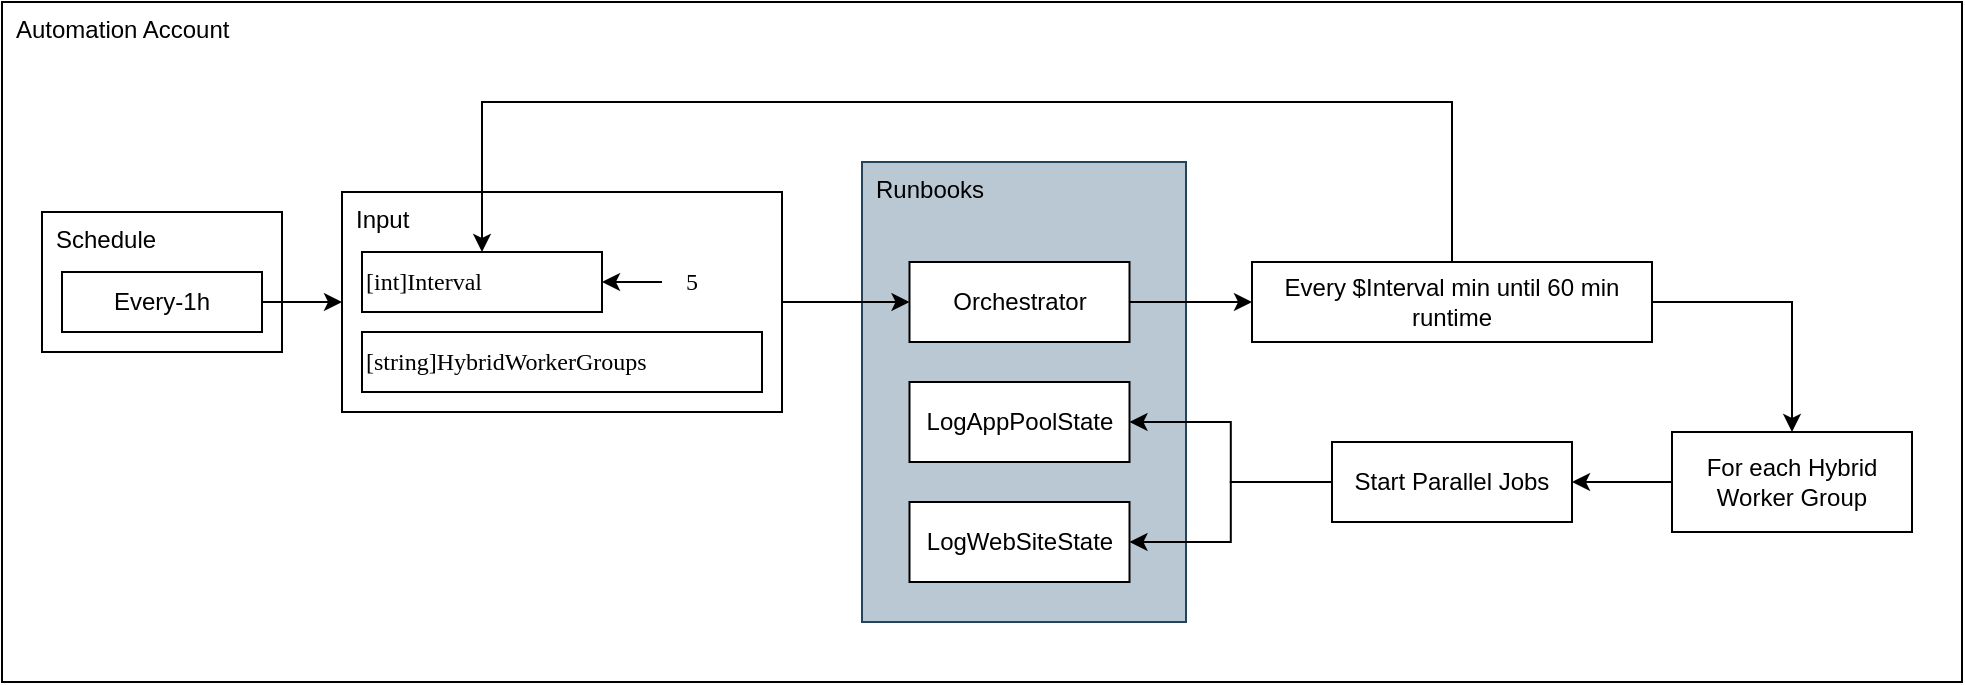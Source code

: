 <mxfile version="15.1.3" type="device"><diagram id="WzLWljx7sDBiktijmqXJ" name="Page-1"><mxGraphModel dx="1086" dy="806" grid="1" gridSize="10" guides="1" tooltips="1" connect="1" arrows="1" fold="1" page="1" pageScale="1" pageWidth="850" pageHeight="1100" math="0" shadow="0"><root><mxCell id="0"/><mxCell id="1" parent="0"/><mxCell id="FcM90PaS8RoJ7twMKgXQ-6" value="Automation Account" style="rounded=0;whiteSpace=wrap;html=1;align=left;verticalAlign=top;spacingLeft=5;" vertex="1" parent="1"><mxGeometry x="20" y="60" width="980" height="340" as="geometry"/></mxCell><mxCell id="FcM90PaS8RoJ7twMKgXQ-2" value="Runbooks" style="rounded=0;whiteSpace=wrap;html=1;align=left;verticalAlign=top;spacingLeft=5;fillColor=#bac8d3;strokeColor=#23445d;" vertex="1" parent="1"><mxGeometry x="450" y="140" width="162" height="230" as="geometry"/></mxCell><mxCell id="FcM90PaS8RoJ7twMKgXQ-11" style="edgeStyle=orthogonalEdgeStyle;rounded=0;orthogonalLoop=1;jettySize=auto;html=1;" edge="1" parent="1" source="FcM90PaS8RoJ7twMKgXQ-3" target="FcM90PaS8RoJ7twMKgXQ-10"><mxGeometry relative="1" as="geometry"/></mxCell><mxCell id="FcM90PaS8RoJ7twMKgXQ-3" value="Orchestrator" style="rounded=0;whiteSpace=wrap;html=1;align=center;verticalAlign=middle;" vertex="1" parent="1"><mxGeometry x="473.75" y="190" width="110" height="40" as="geometry"/></mxCell><mxCell id="FcM90PaS8RoJ7twMKgXQ-4" value="LogAppPoolState" style="rounded=0;whiteSpace=wrap;html=1;align=center;verticalAlign=middle;" vertex="1" parent="1"><mxGeometry x="473.75" y="250" width="110" height="40" as="geometry"/></mxCell><mxCell id="FcM90PaS8RoJ7twMKgXQ-5" value="LogWebSiteState" style="rounded=0;whiteSpace=wrap;html=1;align=center;verticalAlign=middle;" vertex="1" parent="1"><mxGeometry x="473.75" y="310" width="110" height="40" as="geometry"/></mxCell><mxCell id="FcM90PaS8RoJ7twMKgXQ-7" value="Schedule" style="rounded=0;whiteSpace=wrap;html=1;align=left;verticalAlign=top;spacingLeft=5;" vertex="1" parent="1"><mxGeometry x="40" y="165" width="120" height="70" as="geometry"/></mxCell><mxCell id="FcM90PaS8RoJ7twMKgXQ-9" style="edgeStyle=orthogonalEdgeStyle;rounded=0;orthogonalLoop=1;jettySize=auto;html=1;entryX=0;entryY=0.5;entryDx=0;entryDy=0;" edge="1" parent="1" source="FcM90PaS8RoJ7twMKgXQ-8" target="FcM90PaS8RoJ7twMKgXQ-18"><mxGeometry relative="1" as="geometry"/></mxCell><mxCell id="FcM90PaS8RoJ7twMKgXQ-8" value="Every-1h" style="rounded=0;whiteSpace=wrap;html=1;align=center;verticalAlign=middle;" vertex="1" parent="1"><mxGeometry x="50" y="195" width="100" height="30" as="geometry"/></mxCell><mxCell id="FcM90PaS8RoJ7twMKgXQ-13" style="edgeStyle=orthogonalEdgeStyle;rounded=0;orthogonalLoop=1;jettySize=auto;html=1;entryX=0.5;entryY=0;entryDx=0;entryDy=0;" edge="1" parent="1" source="FcM90PaS8RoJ7twMKgXQ-10" target="FcM90PaS8RoJ7twMKgXQ-16"><mxGeometry relative="1" as="geometry"><Array as="points"><mxPoint x="915" y="210"/></Array></mxGeometry></mxCell><mxCell id="FcM90PaS8RoJ7twMKgXQ-10" value="Every $Interval min until 60 min runtime" style="rounded=0;whiteSpace=wrap;html=1;align=center;verticalAlign=middle;" vertex="1" parent="1"><mxGeometry x="645" y="190" width="200" height="40" as="geometry"/></mxCell><mxCell id="FcM90PaS8RoJ7twMKgXQ-14" style="edgeStyle=orthogonalEdgeStyle;rounded=0;orthogonalLoop=1;jettySize=auto;html=1;entryX=1;entryY=0.5;entryDx=0;entryDy=0;" edge="1" parent="1" source="FcM90PaS8RoJ7twMKgXQ-12" target="FcM90PaS8RoJ7twMKgXQ-4"><mxGeometry relative="1" as="geometry"/></mxCell><mxCell id="FcM90PaS8RoJ7twMKgXQ-15" style="edgeStyle=orthogonalEdgeStyle;rounded=0;orthogonalLoop=1;jettySize=auto;html=1;entryX=1;entryY=0.5;entryDx=0;entryDy=0;" edge="1" parent="1" source="FcM90PaS8RoJ7twMKgXQ-12" target="FcM90PaS8RoJ7twMKgXQ-5"><mxGeometry relative="1" as="geometry"/></mxCell><mxCell id="FcM90PaS8RoJ7twMKgXQ-12" value="Start Parallel Jobs" style="rounded=0;whiteSpace=wrap;html=1;align=center;verticalAlign=middle;" vertex="1" parent="1"><mxGeometry x="685" y="280" width="120" height="40" as="geometry"/></mxCell><mxCell id="FcM90PaS8RoJ7twMKgXQ-17" style="edgeStyle=orthogonalEdgeStyle;rounded=0;orthogonalLoop=1;jettySize=auto;html=1;entryX=1;entryY=0.5;entryDx=0;entryDy=0;" edge="1" parent="1" source="FcM90PaS8RoJ7twMKgXQ-16" target="FcM90PaS8RoJ7twMKgXQ-12"><mxGeometry relative="1" as="geometry"/></mxCell><mxCell id="FcM90PaS8RoJ7twMKgXQ-16" value="For each Hybrid Worker Group" style="rounded=0;whiteSpace=wrap;html=1;align=center;verticalAlign=middle;" vertex="1" parent="1"><mxGeometry x="855" y="275" width="120" height="50" as="geometry"/></mxCell><mxCell id="FcM90PaS8RoJ7twMKgXQ-21" style="edgeStyle=orthogonalEdgeStyle;rounded=0;orthogonalLoop=1;jettySize=auto;html=1;entryX=0;entryY=0.5;entryDx=0;entryDy=0;fontFamily=Lucida Console;" edge="1" parent="1" source="FcM90PaS8RoJ7twMKgXQ-18" target="FcM90PaS8RoJ7twMKgXQ-3"><mxGeometry relative="1" as="geometry"/></mxCell><mxCell id="FcM90PaS8RoJ7twMKgXQ-18" value="Input" style="rounded=0;whiteSpace=wrap;html=1;align=left;verticalAlign=top;spacingLeft=5;" vertex="1" parent="1"><mxGeometry x="190" y="155" width="220" height="110" as="geometry"/></mxCell><mxCell id="FcM90PaS8RoJ7twMKgXQ-19" value="&lt;font face=&quot;Lucida Console&quot;&gt;[int]Interval&lt;/font&gt;" style="rounded=0;whiteSpace=wrap;html=1;align=left;verticalAlign=middle;" vertex="1" parent="1"><mxGeometry x="200" y="185" width="120" height="30" as="geometry"/></mxCell><mxCell id="FcM90PaS8RoJ7twMKgXQ-20" value="[string]HybridWorkerGroups" style="rounded=0;whiteSpace=wrap;html=1;align=left;verticalAlign=middle;fontFamily=Lucida Console;" vertex="1" parent="1"><mxGeometry x="200" y="225" width="200" height="30" as="geometry"/></mxCell><mxCell id="FcM90PaS8RoJ7twMKgXQ-22" style="edgeStyle=orthogonalEdgeStyle;rounded=0;orthogonalLoop=1;jettySize=auto;html=1;entryX=0.5;entryY=0;entryDx=0;entryDy=0;fontFamily=Lucida Console;" edge="1" parent="1" source="FcM90PaS8RoJ7twMKgXQ-10" target="FcM90PaS8RoJ7twMKgXQ-19"><mxGeometry relative="1" as="geometry"><Array as="points"><mxPoint x="745" y="110"/><mxPoint x="260" y="110"/></Array></mxGeometry></mxCell><mxCell id="FcM90PaS8RoJ7twMKgXQ-25" style="edgeStyle=orthogonalEdgeStyle;rounded=0;orthogonalLoop=1;jettySize=auto;html=1;entryX=1;entryY=0.5;entryDx=0;entryDy=0;fontFamily=Lucida Console;" edge="1" parent="1" source="FcM90PaS8RoJ7twMKgXQ-24" target="FcM90PaS8RoJ7twMKgXQ-19"><mxGeometry relative="1" as="geometry"/></mxCell><mxCell id="FcM90PaS8RoJ7twMKgXQ-24" value="5" style="text;html=1;strokeColor=none;fillColor=none;align=center;verticalAlign=middle;whiteSpace=wrap;rounded=0;fontFamily=Lucida Console;" vertex="1" parent="1"><mxGeometry x="350" y="190" width="30" height="20" as="geometry"/></mxCell></root></mxGraphModel></diagram></mxfile>